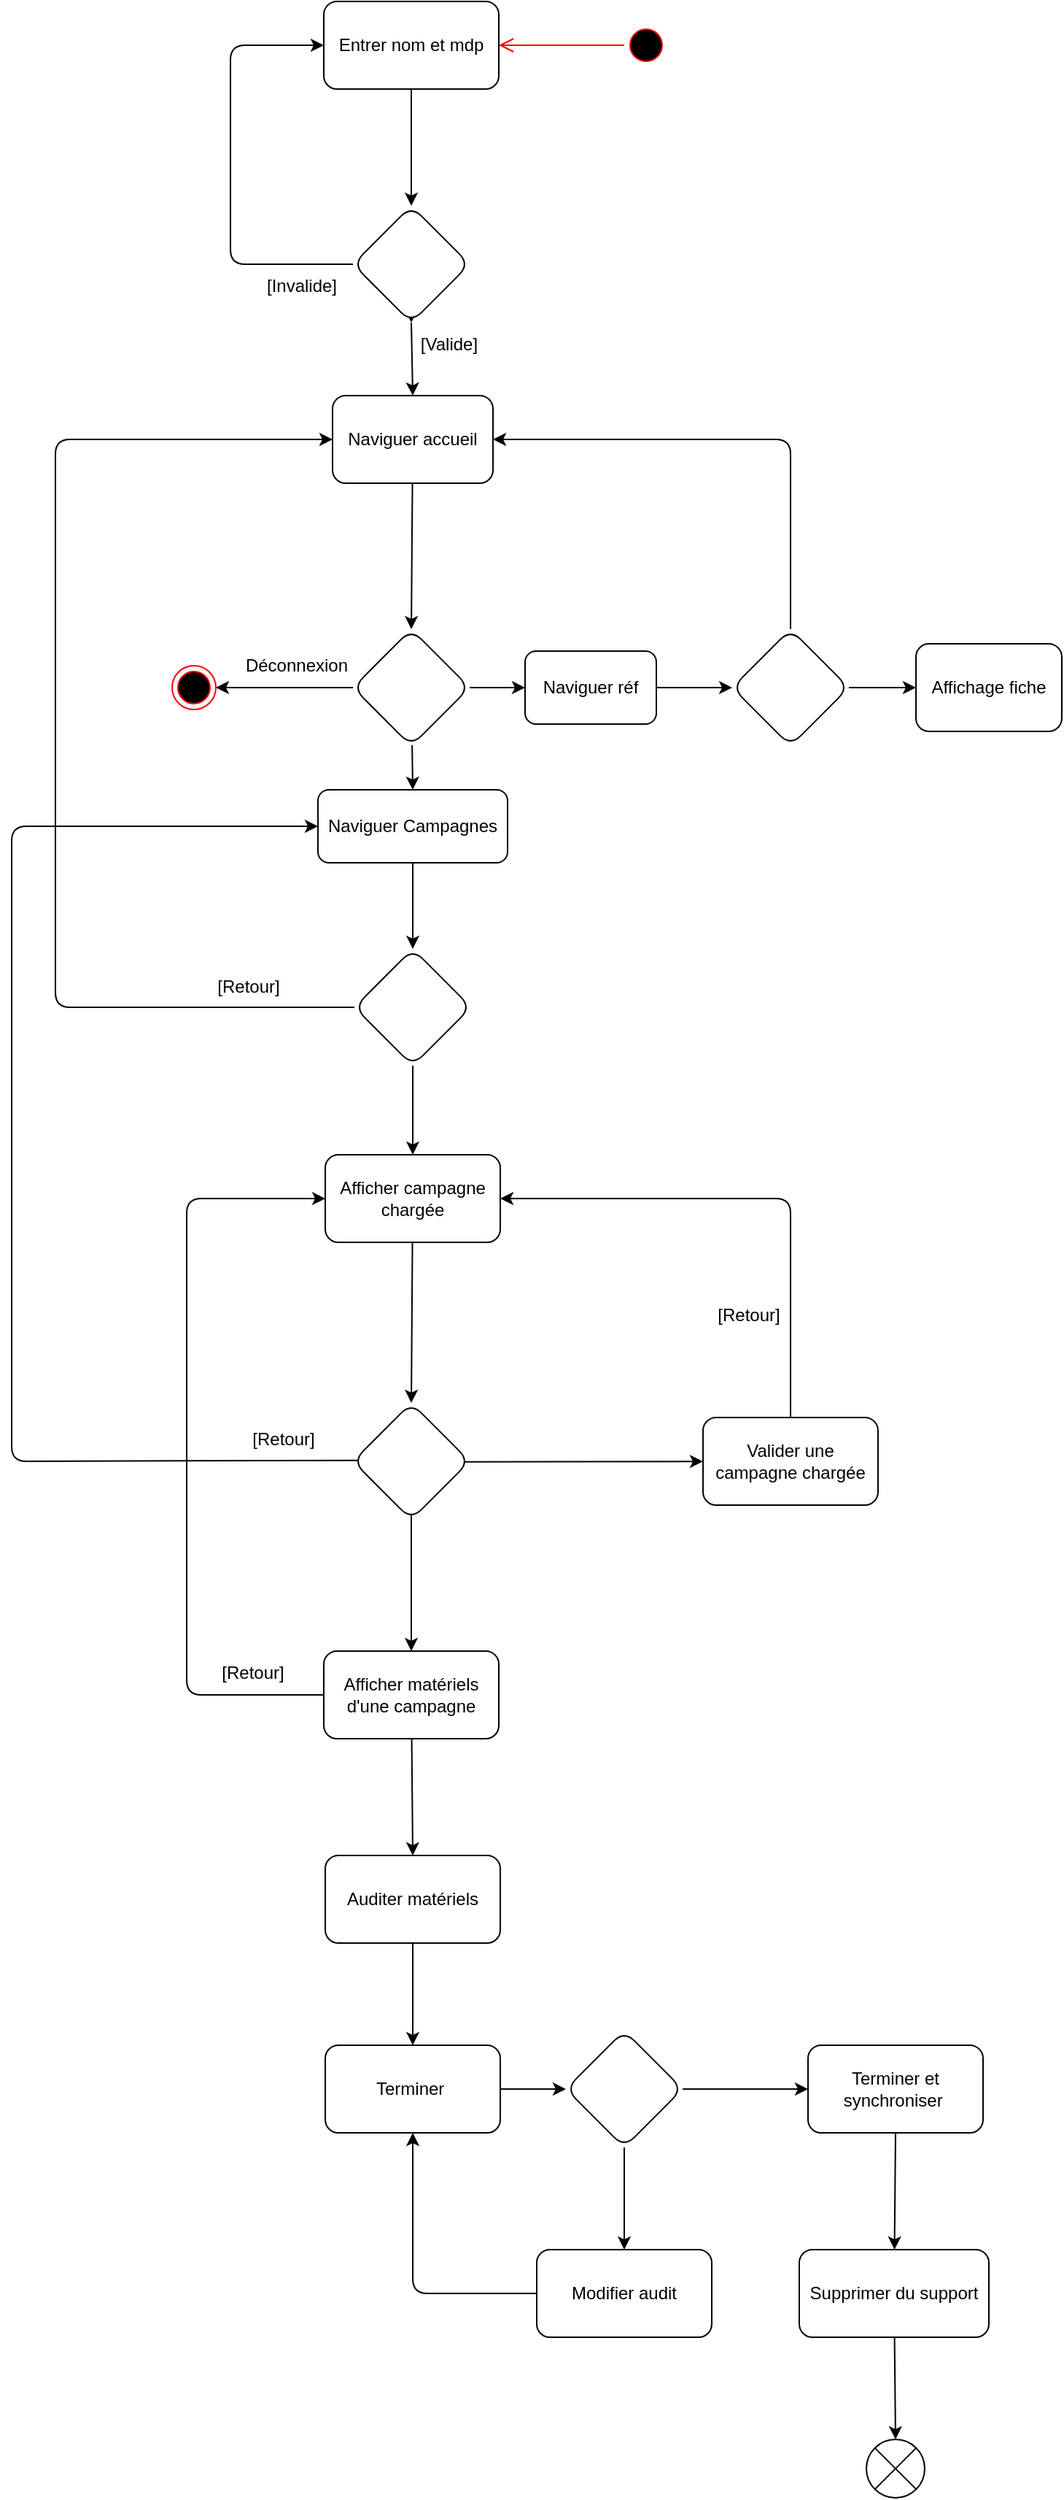 <mxfile>
    <diagram id="e1zY4aVUGXYc4nbH5x8X" name="Page-1">
        <mxGraphModel dx="1390" dy="653" grid="1" gridSize="10" guides="1" tooltips="1" connect="1" arrows="1" fold="1" page="1" pageScale="1" pageWidth="827" pageHeight="1169" background="none" math="0" shadow="0">
            <root>
                <mxCell id="0"/>
                <mxCell id="1" parent="0"/>
                <mxCell id="57" style="edgeStyle=none;html=1;entryX=0.5;entryY=0;entryDx=0;entryDy=0;" parent="1" source="2" target="8" edge="1">
                    <mxGeometry relative="1" as="geometry"/>
                </mxCell>
                <mxCell id="2" value="Entrer nom et mdp" style="rounded=1;whiteSpace=wrap;html=1;" parent="1" vertex="1">
                    <mxGeometry x="294" y="100" width="120" height="60" as="geometry"/>
                </mxCell>
                <mxCell id="3" value="" style="ellipse;html=1;shape=startState;fillColor=#000000;strokeColor=#ff0000;" parent="1" vertex="1">
                    <mxGeometry x="500" y="115" width="30" height="30" as="geometry"/>
                </mxCell>
                <mxCell id="4" value="" style="edgeStyle=orthogonalEdgeStyle;html=1;verticalAlign=bottom;endArrow=open;endSize=8;strokeColor=#ff0000;entryX=1;entryY=0.5;entryDx=0;entryDy=0;" parent="1" source="3" target="2" edge="1">
                    <mxGeometry relative="1" as="geometry">
                        <mxPoint x="505" y="200" as="targetPoint"/>
                    </mxGeometry>
                </mxCell>
                <mxCell id="9" value="" style="edgeStyle=none;html=1;" parent="1" target="8" edge="1">
                    <mxGeometry relative="1" as="geometry">
                        <mxPoint x="354" y="300" as="sourcePoint"/>
                    </mxGeometry>
                </mxCell>
                <mxCell id="59" style="edgeStyle=none;html=1;exitX=0;exitY=0.5;exitDx=0;exitDy=0;entryX=0;entryY=0.5;entryDx=0;entryDy=0;" parent="1" source="8" target="2" edge="1">
                    <mxGeometry relative="1" as="geometry">
                        <Array as="points">
                            <mxPoint x="230" y="280"/>
                            <mxPoint x="230" y="130"/>
                        </Array>
                    </mxGeometry>
                </mxCell>
                <mxCell id="63" style="edgeStyle=none;html=1;exitX=0.5;exitY=1;exitDx=0;exitDy=0;entryX=0.5;entryY=0;entryDx=0;entryDy=0;" parent="1" source="8" target="61" edge="1">
                    <mxGeometry relative="1" as="geometry"/>
                </mxCell>
                <mxCell id="8" value="" style="rhombus;whiteSpace=wrap;html=1;rounded=1;" parent="1" vertex="1">
                    <mxGeometry x="314" y="240" width="80" height="80" as="geometry"/>
                </mxCell>
                <mxCell id="15" value="" style="edgeStyle=none;html=1;" parent="1" source="12" target="14" edge="1">
                    <mxGeometry relative="1" as="geometry"/>
                </mxCell>
                <mxCell id="68" style="edgeStyle=none;html=1;entryX=0;entryY=0.5;entryDx=0;entryDy=0;" parent="1" source="12" target="66" edge="1">
                    <mxGeometry relative="1" as="geometry"/>
                </mxCell>
                <mxCell id="72" style="edgeStyle=none;html=1;entryX=0.5;entryY=0;entryDx=0;entryDy=0;" parent="1" source="12" target="71" edge="1">
                    <mxGeometry relative="1" as="geometry"/>
                </mxCell>
                <mxCell id="12" value="" style="rhombus;whiteSpace=wrap;html=1;rounded=1;" parent="1" vertex="1">
                    <mxGeometry x="314" y="530" width="80" height="80" as="geometry"/>
                </mxCell>
                <mxCell id="14" value="" style="ellipse;html=1;shape=endState;fillColor=#000000;strokeColor=#ff0000;" parent="1" vertex="1">
                    <mxGeometry x="190" y="555" width="30" height="30" as="geometry"/>
                </mxCell>
                <mxCell id="16" value="Déconnexion" style="text;html=1;align=center;verticalAlign=middle;resizable=0;points=[];autosize=1;strokeColor=none;fillColor=none;" parent="1" vertex="1">
                    <mxGeometry x="230" y="540" width="90" height="30" as="geometry"/>
                </mxCell>
                <mxCell id="22" style="edgeStyle=none;html=1;exitX=0.5;exitY=0;exitDx=0;exitDy=0;entryX=1;entryY=0.5;entryDx=0;entryDy=0;" parent="1" source="20" target="61" edge="1">
                    <mxGeometry relative="1" as="geometry">
                        <mxPoint x="350" y="540" as="targetPoint"/>
                        <Array as="points">
                            <mxPoint x="614" y="400"/>
                        </Array>
                    </mxGeometry>
                </mxCell>
                <mxCell id="24" value="" style="edgeStyle=none;html=1;" parent="1" source="20" target="23" edge="1">
                    <mxGeometry relative="1" as="geometry"/>
                </mxCell>
                <mxCell id="20" value="" style="rhombus;whiteSpace=wrap;html=1;rounded=1;" parent="1" vertex="1">
                    <mxGeometry x="574" y="530" width="80" height="80" as="geometry"/>
                </mxCell>
                <mxCell id="23" value="Affichage fiche" style="whiteSpace=wrap;html=1;rounded=1;" parent="1" vertex="1">
                    <mxGeometry x="700" y="540" width="100" height="60" as="geometry"/>
                </mxCell>
                <mxCell id="27" style="edgeStyle=none;html=1;exitX=0;exitY=0.5;exitDx=0;exitDy=0;entryX=0;entryY=0.5;entryDx=0;entryDy=0;" parent="1" source="25" target="61" edge="1">
                    <mxGeometry relative="1" as="geometry">
                        <mxPoint x="354" y="570" as="targetPoint"/>
                        <Array as="points">
                            <mxPoint x="110" y="789"/>
                            <mxPoint x="110" y="400"/>
                        </Array>
                    </mxGeometry>
                </mxCell>
                <mxCell id="38" value="" style="edgeStyle=none;html=1;" parent="1" source="25" target="37" edge="1">
                    <mxGeometry relative="1" as="geometry"/>
                </mxCell>
                <mxCell id="25" value="" style="rhombus;whiteSpace=wrap;html=1;rounded=1;" parent="1" vertex="1">
                    <mxGeometry x="315" y="749" width="80" height="80" as="geometry"/>
                </mxCell>
                <mxCell id="28" value="[Retour]" style="text;html=1;align=center;verticalAlign=middle;resizable=0;points=[];autosize=1;strokeColor=none;fillColor=none;" parent="1" vertex="1">
                    <mxGeometry x="207" y="760" width="70" height="30" as="geometry"/>
                </mxCell>
                <mxCell id="41" value="" style="edgeStyle=none;html=1;" parent="1" source="37" edge="1">
                    <mxGeometry relative="1" as="geometry">
                        <mxPoint x="354" y="1060" as="targetPoint"/>
                    </mxGeometry>
                </mxCell>
                <mxCell id="37" value="Afficher campagne chargée" style="whiteSpace=wrap;html=1;rounded=1;" parent="1" vertex="1">
                    <mxGeometry x="295" y="890" width="120" height="60" as="geometry"/>
                </mxCell>
                <mxCell id="43" value="" style="edgeStyle=none;html=1;exitX=0.954;exitY=0.504;exitDx=0;exitDy=0;exitPerimeter=0;" parent="1" source="55" target="42" edge="1">
                    <mxGeometry relative="1" as="geometry">
                        <mxPoint x="394" y="1100" as="sourcePoint"/>
                    </mxGeometry>
                </mxCell>
                <mxCell id="47" value="" style="edgeStyle=none;html=1;exitX=0.5;exitY=0.963;exitDx=0;exitDy=0;exitPerimeter=0;" parent="1" source="55" target="46" edge="1">
                    <mxGeometry relative="1" as="geometry">
                        <mxPoint x="354" y="1140" as="sourcePoint"/>
                    </mxGeometry>
                </mxCell>
                <mxCell id="49" style="edgeStyle=none;html=1;exitX=0.046;exitY=0.492;exitDx=0;exitDy=0;exitPerimeter=0;entryX=0;entryY=0.5;entryDx=0;entryDy=0;" parent="1" source="55" target="71" edge="1">
                    <mxGeometry relative="1" as="geometry">
                        <mxPoint x="350" y="740" as="targetPoint"/>
                        <Array as="points">
                            <mxPoint x="80" y="1100"/>
                            <mxPoint x="80" y="665"/>
                        </Array>
                        <mxPoint x="314" y="1100" as="sourcePoint"/>
                    </mxGeometry>
                </mxCell>
                <mxCell id="44" style="edgeStyle=none;html=1;exitX=0.5;exitY=0;exitDx=0;exitDy=0;entryX=1;entryY=0.5;entryDx=0;entryDy=0;" parent="1" source="42" target="37" edge="1">
                    <mxGeometry relative="1" as="geometry">
                        <mxPoint x="514" y="950" as="targetPoint"/>
                        <Array as="points">
                            <mxPoint x="614" y="920"/>
                        </Array>
                    </mxGeometry>
                </mxCell>
                <mxCell id="42" value="Valider une campagne chargée" style="whiteSpace=wrap;html=1;rounded=1;" parent="1" vertex="1">
                    <mxGeometry x="554" y="1070" width="120" height="60" as="geometry"/>
                </mxCell>
                <mxCell id="51" style="edgeStyle=none;html=1;exitX=0;exitY=0.5;exitDx=0;exitDy=0;entryX=0;entryY=0.5;entryDx=0;entryDy=0;" parent="1" source="46" target="37" edge="1">
                    <mxGeometry relative="1" as="geometry">
                        <mxPoint x="200" y="950" as="targetPoint"/>
                        <Array as="points">
                            <mxPoint x="200" y="1260"/>
                            <mxPoint x="200" y="920"/>
                        </Array>
                    </mxGeometry>
                </mxCell>
                <mxCell id="83" style="edgeStyle=none;html=1;entryX=0.5;entryY=0;entryDx=0;entryDy=0;" edge="1" parent="1" source="46" target="82">
                    <mxGeometry relative="1" as="geometry"/>
                </mxCell>
                <mxCell id="46" value="Afficher matériels d'une campagne" style="rounded=1;whiteSpace=wrap;html=1;" parent="1" vertex="1">
                    <mxGeometry x="294" y="1230" width="120" height="60" as="geometry"/>
                </mxCell>
                <mxCell id="55" value="" style="rhombus;whiteSpace=wrap;html=1;rounded=1;" parent="1" vertex="1">
                    <mxGeometry x="314" y="1060" width="80" height="80" as="geometry"/>
                </mxCell>
                <mxCell id="60" value="[Invalide]" style="text;strokeColor=none;align=center;fillColor=none;html=1;verticalAlign=middle;whiteSpace=wrap;rounded=0;" parent="1" vertex="1">
                    <mxGeometry x="249" y="280" width="60" height="30" as="geometry"/>
                </mxCell>
                <mxCell id="65" style="edgeStyle=none;html=1;entryX=0.5;entryY=0;entryDx=0;entryDy=0;" parent="1" source="61" target="12" edge="1">
                    <mxGeometry relative="1" as="geometry"/>
                </mxCell>
                <mxCell id="61" value="Naviguer accueil" style="rounded=1;whiteSpace=wrap;html=1;" parent="1" vertex="1">
                    <mxGeometry x="300" y="370" width="110" height="60" as="geometry"/>
                </mxCell>
                <mxCell id="64" value="[Valide]" style="text;strokeColor=none;align=center;fillColor=none;html=1;verticalAlign=middle;whiteSpace=wrap;rounded=0;" parent="1" vertex="1">
                    <mxGeometry x="350" y="320" width="60" height="30" as="geometry"/>
                </mxCell>
                <mxCell id="69" style="edgeStyle=none;html=1;exitX=1;exitY=0.5;exitDx=0;exitDy=0;entryX=0;entryY=0.5;entryDx=0;entryDy=0;" parent="1" source="66" target="20" edge="1">
                    <mxGeometry relative="1" as="geometry"/>
                </mxCell>
                <mxCell id="66" value="Naviguer réf" style="rounded=1;whiteSpace=wrap;html=1;" parent="1" vertex="1">
                    <mxGeometry x="432" y="545" width="90" height="50" as="geometry"/>
                </mxCell>
                <mxCell id="73" style="edgeStyle=none;html=1;entryX=0.5;entryY=0;entryDx=0;entryDy=0;" parent="1" source="71" target="25" edge="1">
                    <mxGeometry relative="1" as="geometry"/>
                </mxCell>
                <mxCell id="71" value="Naviguer Campagnes" style="rounded=1;whiteSpace=wrap;html=1;" parent="1" vertex="1">
                    <mxGeometry x="290" y="640" width="130" height="50" as="geometry"/>
                </mxCell>
                <mxCell id="78" value="[Retour]" style="text;html=1;align=center;verticalAlign=middle;resizable=0;points=[];autosize=1;strokeColor=none;fillColor=none;" parent="1" vertex="1">
                    <mxGeometry x="550" y="985" width="70" height="30" as="geometry"/>
                </mxCell>
                <mxCell id="79" value="[Retour]" style="text;html=1;align=center;verticalAlign=middle;resizable=0;points=[];autosize=1;strokeColor=none;fillColor=none;" parent="1" vertex="1">
                    <mxGeometry x="231" y="1070" width="70" height="30" as="geometry"/>
                </mxCell>
                <mxCell id="80" value="[Retour]" style="text;html=1;align=center;verticalAlign=middle;resizable=0;points=[];autosize=1;strokeColor=none;fillColor=none;" parent="1" vertex="1">
                    <mxGeometry x="210" y="1230" width="70" height="30" as="geometry"/>
                </mxCell>
                <mxCell id="86" style="edgeStyle=none;html=1;entryX=0.5;entryY=0;entryDx=0;entryDy=0;" edge="1" parent="1" source="82" target="85">
                    <mxGeometry relative="1" as="geometry"/>
                </mxCell>
                <mxCell id="82" value="Auditer matériels" style="rounded=1;whiteSpace=wrap;html=1;" vertex="1" parent="1">
                    <mxGeometry x="295" y="1370" width="120" height="60" as="geometry"/>
                </mxCell>
                <mxCell id="98" style="edgeStyle=none;html=1;exitX=0.5;exitY=1;exitDx=0;exitDy=0;" edge="1" parent="1" source="84" target="97">
                    <mxGeometry relative="1" as="geometry"/>
                </mxCell>
                <mxCell id="84" value="Terminer et synchroniser&amp;nbsp;" style="rounded=1;whiteSpace=wrap;html=1;" vertex="1" parent="1">
                    <mxGeometry x="626" y="1500" width="120" height="60" as="geometry"/>
                </mxCell>
                <mxCell id="90" style="edgeStyle=none;html=1;entryX=0;entryY=0.5;entryDx=0;entryDy=0;" edge="1" parent="1" source="85" target="89">
                    <mxGeometry relative="1" as="geometry"/>
                </mxCell>
                <mxCell id="85" value="Terminer&amp;nbsp;" style="rounded=1;whiteSpace=wrap;html=1;" vertex="1" parent="1">
                    <mxGeometry x="295" y="1500" width="120" height="60" as="geometry"/>
                </mxCell>
                <mxCell id="91" style="edgeStyle=none;html=1;entryX=0;entryY=0.5;entryDx=0;entryDy=0;" edge="1" parent="1" source="89" target="84">
                    <mxGeometry relative="1" as="geometry"/>
                </mxCell>
                <mxCell id="93" style="edgeStyle=none;html=1;entryX=0.5;entryY=0;entryDx=0;entryDy=0;" edge="1" parent="1" source="89" target="92">
                    <mxGeometry relative="1" as="geometry"/>
                </mxCell>
                <mxCell id="89" value="" style="rhombus;whiteSpace=wrap;html=1;rounded=1;" vertex="1" parent="1">
                    <mxGeometry x="460" y="1490" width="80" height="80" as="geometry"/>
                </mxCell>
                <mxCell id="94" style="edgeStyle=none;html=1;entryX=0.5;entryY=1;entryDx=0;entryDy=0;" edge="1" parent="1" source="92" target="85">
                    <mxGeometry relative="1" as="geometry">
                        <Array as="points">
                            <mxPoint x="355" y="1670"/>
                        </Array>
                    </mxGeometry>
                </mxCell>
                <mxCell id="92" value="Modifier audit" style="rounded=1;whiteSpace=wrap;html=1;" vertex="1" parent="1">
                    <mxGeometry x="440" y="1640" width="120" height="60" as="geometry"/>
                </mxCell>
                <mxCell id="96" value="" style="shape=sumEllipse;perimeter=ellipsePerimeter;whiteSpace=wrap;html=1;backgroundOutline=1;" vertex="1" parent="1">
                    <mxGeometry x="666" y="1770" width="40" height="40" as="geometry"/>
                </mxCell>
                <mxCell id="99" style="edgeStyle=none;html=1;entryX=0.5;entryY=0;entryDx=0;entryDy=0;" edge="1" parent="1" source="97" target="96">
                    <mxGeometry relative="1" as="geometry"/>
                </mxCell>
                <mxCell id="97" value="Supprimer du support" style="rounded=1;whiteSpace=wrap;html=1;" vertex="1" parent="1">
                    <mxGeometry x="620" y="1640" width="130" height="60" as="geometry"/>
                </mxCell>
            </root>
        </mxGraphModel>
    </diagram>
</mxfile>